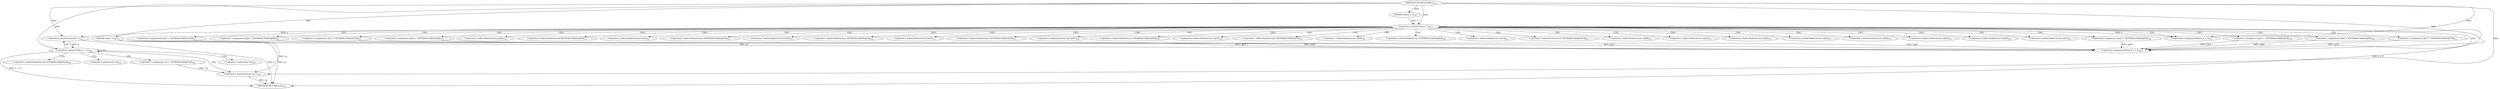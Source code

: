 digraph "TIFFReverseBits" {  
"35504" [label = <(METHOD,TIFFReverseBits)<SUB>310</SUB>> ]
"35607" [label = <(METHOD_RETURN,void)<SUB>310</SUB>> ]
"35505" [label = <(PARAM,uint8_t *cp)<SUB>310</SUB>> ]
"35506" [label = <(PARAM,tmsize_t n)<SUB>310</SUB>> ]
"35510" [label = <(&lt;operator&gt;.greaterThan,n &gt; 8)<SUB>312</SUB>> ]
"35513" [label = <(&lt;operator&gt;.assignmentMinus,n -= 8)<SUB>312</SUB>> ]
"35593" [label = <(&lt;operator&gt;.greaterThan,n-- &gt; 0)<SUB>324</SUB>> ]
"35517" [label = <(&lt;operator&gt;.assignment,cp[0] = TIFFBitRevTable[cp[0]])<SUB>314</SUB>> ]
"35526" [label = <(&lt;operator&gt;.assignment,cp[1] = TIFFBitRevTable[cp[1]])<SUB>315</SUB>> ]
"35535" [label = <(&lt;operator&gt;.assignment,cp[2] = TIFFBitRevTable[cp[2]])<SUB>316</SUB>> ]
"35544" [label = <(&lt;operator&gt;.assignment,cp[3] = TIFFBitRevTable[cp[3]])<SUB>317</SUB>> ]
"35553" [label = <(&lt;operator&gt;.assignment,cp[4] = TIFFBitRevTable[cp[4]])<SUB>318</SUB>> ]
"35562" [label = <(&lt;operator&gt;.assignment,cp[5] = TIFFBitRevTable[cp[5]])<SUB>319</SUB>> ]
"35571" [label = <(&lt;operator&gt;.assignment,cp[6] = TIFFBitRevTable[cp[6]])<SUB>320</SUB>> ]
"35580" [label = <(&lt;operator&gt;.assignment,cp[7] = TIFFBitRevTable[cp[7]])<SUB>321</SUB>> ]
"35589" [label = <(&lt;operator&gt;.assignmentPlus,cp += 8)<SUB>322</SUB>> ]
"35598" [label = <(&lt;operator&gt;.assignment,*cp = TIFFBitRevTable[*cp])<SUB>326</SUB>> ]
"35605" [label = <(&lt;operator&gt;.postIncrement,cp++)<SUB>327</SUB>> ]
"35594" [label = <(&lt;operator&gt;.postDecrement,n--)<SUB>324</SUB>> ]
"35518" [label = <(&lt;operator&gt;.indirectIndexAccess,cp[0])<SUB>314</SUB>> ]
"35521" [label = <(&lt;operator&gt;.indirectIndexAccess,TIFFBitRevTable[cp[0]])<SUB>314</SUB>> ]
"35527" [label = <(&lt;operator&gt;.indirectIndexAccess,cp[1])<SUB>315</SUB>> ]
"35530" [label = <(&lt;operator&gt;.indirectIndexAccess,TIFFBitRevTable[cp[1]])<SUB>315</SUB>> ]
"35536" [label = <(&lt;operator&gt;.indirectIndexAccess,cp[2])<SUB>316</SUB>> ]
"35539" [label = <(&lt;operator&gt;.indirectIndexAccess,TIFFBitRevTable[cp[2]])<SUB>316</SUB>> ]
"35545" [label = <(&lt;operator&gt;.indirectIndexAccess,cp[3])<SUB>317</SUB>> ]
"35548" [label = <(&lt;operator&gt;.indirectIndexAccess,TIFFBitRevTable[cp[3]])<SUB>317</SUB>> ]
"35554" [label = <(&lt;operator&gt;.indirectIndexAccess,cp[4])<SUB>318</SUB>> ]
"35557" [label = <(&lt;operator&gt;.indirectIndexAccess,TIFFBitRevTable[cp[4]])<SUB>318</SUB>> ]
"35563" [label = <(&lt;operator&gt;.indirectIndexAccess,cp[5])<SUB>319</SUB>> ]
"35566" [label = <(&lt;operator&gt;.indirectIndexAccess,TIFFBitRevTable[cp[5]])<SUB>319</SUB>> ]
"35572" [label = <(&lt;operator&gt;.indirectIndexAccess,cp[6])<SUB>320</SUB>> ]
"35575" [label = <(&lt;operator&gt;.indirectIndexAccess,TIFFBitRevTable[cp[6]])<SUB>320</SUB>> ]
"35581" [label = <(&lt;operator&gt;.indirectIndexAccess,cp[7])<SUB>321</SUB>> ]
"35584" [label = <(&lt;operator&gt;.indirectIndexAccess,TIFFBitRevTable[cp[7]])<SUB>321</SUB>> ]
"35599" [label = <(&lt;operator&gt;.indirection,*cp)<SUB>326</SUB>> ]
"35601" [label = <(&lt;operator&gt;.indirectIndexAccess,TIFFBitRevTable[*cp])<SUB>326</SUB>> ]
"35523" [label = <(&lt;operator&gt;.indirectIndexAccess,cp[0])<SUB>314</SUB>> ]
"35532" [label = <(&lt;operator&gt;.indirectIndexAccess,cp[1])<SUB>315</SUB>> ]
"35541" [label = <(&lt;operator&gt;.indirectIndexAccess,cp[2])<SUB>316</SUB>> ]
"35550" [label = <(&lt;operator&gt;.indirectIndexAccess,cp[3])<SUB>317</SUB>> ]
"35559" [label = <(&lt;operator&gt;.indirectIndexAccess,cp[4])<SUB>318</SUB>> ]
"35568" [label = <(&lt;operator&gt;.indirectIndexAccess,cp[5])<SUB>319</SUB>> ]
"35577" [label = <(&lt;operator&gt;.indirectIndexAccess,cp[6])<SUB>320</SUB>> ]
"35586" [label = <(&lt;operator&gt;.indirectIndexAccess,cp[7])<SUB>321</SUB>> ]
"35603" [label = <(&lt;operator&gt;.indirection,*cp)<SUB>326</SUB>> ]
  "35505" -> "35607"  [ label = "DDG: cp"] 
  "35510" -> "35607"  [ label = "DDG: n &gt; 8"] 
  "35594" -> "35607"  [ label = "DDG: n"] 
  "35593" -> "35607"  [ label = "DDG: n-- &gt; 0"] 
  "35605" -> "35607"  [ label = "DDG: cp"] 
  "35504" -> "35505"  [ label = "DDG: "] 
  "35504" -> "35506"  [ label = "DDG: "] 
  "35504" -> "35513"  [ label = "DDG: "] 
  "35506" -> "35510"  [ label = "DDG: n"] 
  "35504" -> "35510"  [ label = "DDG: "] 
  "35510" -> "35513"  [ label = "DDG: n"] 
  "35504" -> "35589"  [ label = "DDG: "] 
  "35594" -> "35593"  [ label = "DDG: n"] 
  "35504" -> "35593"  [ label = "DDG: "] 
  "35517" -> "35589"  [ label = "DDG: cp[0]"] 
  "35526" -> "35589"  [ label = "DDG: cp[1]"] 
  "35535" -> "35589"  [ label = "DDG: cp[2]"] 
  "35544" -> "35589"  [ label = "DDG: cp[3]"] 
  "35553" -> "35589"  [ label = "DDG: cp[4]"] 
  "35562" -> "35589"  [ label = "DDG: cp[5]"] 
  "35571" -> "35589"  [ label = "DDG: cp[6]"] 
  "35580" -> "35589"  [ label = "DDG: cp[7]"] 
  "35505" -> "35589"  [ label = "DDG: cp"] 
  "35510" -> "35594"  [ label = "DDG: n"] 
  "35504" -> "35594"  [ label = "DDG: "] 
  "35598" -> "35605"  [ label = "DDG: *cp"] 
  "35505" -> "35605"  [ label = "DDG: cp"] 
  "35504" -> "35605"  [ label = "DDG: "] 
  "35510" -> "35589"  [ label = "CDG: "] 
  "35510" -> "35572"  [ label = "CDG: "] 
  "35510" -> "35581"  [ label = "CDG: "] 
  "35510" -> "35517"  [ label = "CDG: "] 
  "35510" -> "35562"  [ label = "CDG: "] 
  "35510" -> "35554"  [ label = "CDG: "] 
  "35510" -> "35571"  [ label = "CDG: "] 
  "35510" -> "35541"  [ label = "CDG: "] 
  "35510" -> "35550"  [ label = "CDG: "] 
  "35510" -> "35545"  [ label = "CDG: "] 
  "35510" -> "35513"  [ label = "CDG: "] 
  "35510" -> "35575"  [ label = "CDG: "] 
  "35510" -> "35580"  [ label = "CDG: "] 
  "35510" -> "35577"  [ label = "CDG: "] 
  "35510" -> "35530"  [ label = "CDG: "] 
  "35510" -> "35584"  [ label = "CDG: "] 
  "35510" -> "35586"  [ label = "CDG: "] 
  "35510" -> "35563"  [ label = "CDG: "] 
  "35510" -> "35532"  [ label = "CDG: "] 
  "35510" -> "35526"  [ label = "CDG: "] 
  "35510" -> "35548"  [ label = "CDG: "] 
  "35510" -> "35544"  [ label = "CDG: "] 
  "35510" -> "35527"  [ label = "CDG: "] 
  "35510" -> "35566"  [ label = "CDG: "] 
  "35510" -> "35510"  [ label = "CDG: "] 
  "35510" -> "35536"  [ label = "CDG: "] 
  "35510" -> "35557"  [ label = "CDG: "] 
  "35510" -> "35553"  [ label = "CDG: "] 
  "35510" -> "35568"  [ label = "CDG: "] 
  "35510" -> "35539"  [ label = "CDG: "] 
  "35510" -> "35523"  [ label = "CDG: "] 
  "35510" -> "35521"  [ label = "CDG: "] 
  "35510" -> "35518"  [ label = "CDG: "] 
  "35510" -> "35559"  [ label = "CDG: "] 
  "35510" -> "35535"  [ label = "CDG: "] 
  "35593" -> "35599"  [ label = "CDG: "] 
  "35593" -> "35601"  [ label = "CDG: "] 
  "35593" -> "35594"  [ label = "CDG: "] 
  "35593" -> "35598"  [ label = "CDG: "] 
  "35593" -> "35605"  [ label = "CDG: "] 
  "35593" -> "35593"  [ label = "CDG: "] 
  "35593" -> "35603"  [ label = "CDG: "] 
}
